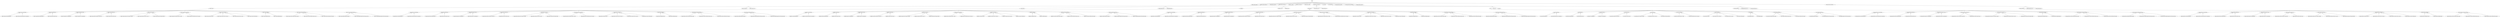 digraph G { 
rankdir = BT 
"BatteryUsage_weight" [shape = oval] 
AndRef0[shape = point] 
AndRef0->"BatteryUsage_LocationFinding"
"BatteryUsage_LocationFinding[GPS]"->AndRef0 [dir = none] 
AndRef1[shape = point] 
AndRef1->"BatteryUsage_LocationFinding"
"BatteryUsage_LocationFinding[radio triangulation]"->AndRef1 [dir = none] 
"BatteryUsage_LocationFinding" [shape = oval] 
AndRef2[shape = point] 
AndRef2->"BatteryUsage_FileSharing"
"BatteryUsage_FileSharing[OpenIntent]"->AndRef2 [dir = none] 
AndRef3[shape = point] 
AndRef3->"BatteryUsage_FileSharing"
"BatteryUsage_FileSharing[In house]"->AndRef3 [dir = none] 
"BatteryUsage_FileSharing" [shape = oval] 
AndRef4[shape = point] 
AndRef4->"BatteryUsage_ReportSyncing"
"BatteryUsage_ReportSyncing[Explicit]"->AndRef4 [dir = none] 
AndRef5[shape = point] 
AndRef5->"BatteryUsage_ReportSyncing"
"BatteryUsage_ReportSyncing[Implicit]"->AndRef5 [dir = none] 
"BatteryUsage_ReportSyncing" [shape = oval] 
AndRef6[shape = point] 
AndRef6->"BatteryUsage_ChatProtocol"
"BatteryUsage_ChatProtocol[XMPP (Open Fire)]"->AndRef6 [dir = none] 
AndRef7[shape = point] 
AndRef7->"BatteryUsage_ChatProtocol"
"BatteryUsage_ChatProtocol[In house]"->AndRef7 [dir = none] 
"BatteryUsage_ChatProtocol" [shape = oval] 
AndRef8[shape = point] 
AndRef8->"BatteryUsage_MapAccess"
"BatteryUsage_MapAccess[On Demand (Google)]"->AndRef8 [dir = none] 
AndRef9[shape = point] 
AndRef9->"BatteryUsage_MapAccess"
"BatteryUsage_MapAccess[Cache on server]"->AndRef9 [dir = none] 
AndRef10[shape = point] 
AndRef10->"BatteryUsage_MapAccess"
"BatteryUsage_MapAccess[Preloaded (ESRI)]"->AndRef10 [dir = none] 
"BatteryUsage_MapAccess" [shape = oval] 
AndRef11[shape = point] 
AndRef11->"BatteryUsage_HardwarePlatform"
"BatteryUsage_HardwarePlatform[Nexus I (HTC)]"->AndRef11 [dir = none] 
AndRef12[shape = point] 
AndRef12->"BatteryUsage_HardwarePlatform"
"BatteryUsage_HardwarePlatform[Droid (Motorola)]"->AndRef12 [dir = none] 
"BatteryUsage_HardwarePlatform" [shape = oval] 
AndRef13[shape = point] 
AndRef13->"BatteryUsage_Connectivity"
"BatteryUsage_Connectivity[Wifi]"->AndRef13 [dir = none] 
AndRef14[shape = point] 
AndRef14->"BatteryUsage_Connectivity"
"BatteryUsage_Connectivity[3G on Nexus I]"->AndRef14 [dir = none] 
AndRef15[shape = point] 
AndRef15->"BatteryUsage_Connectivity"
"BatteryUsage_Connectivity[3G on Droid]"->AndRef15 [dir = none] 
AndRef16[shape = point] 
AndRef16->"BatteryUsage_Connectivity"
"BatteryUsage_Connectivity[Bluetooth]"->AndRef16 [dir = none] 
"BatteryUsage_Connectivity" [shape = oval] 
AndRef17[shape = point] 
AndRef17->"BatteryUsage_DataBase"
"BatteryUsage_DataBase[MySQL]"->AndRef17 [dir = none] 
AndRef18[shape = point] 
AndRef18->"BatteryUsage_DataBase"
"BatteryUsage_DataBase[sqLite]"->AndRef18 [dir = none] 
"BatteryUsage_DataBase" [shape = oval] 
AndRef19[shape = point] 
AndRef19->"BatteryUsage_ArchitecturalPattern"
"BatteryUsage_ArchitecturalPattern[Peer-to-peer]"->AndRef19 [dir = none] 
AndRef20[shape = point] 
AndRef20->"BatteryUsage_ArchitecturalPattern"
"BatteryUsage_ArchitecturalPattern[Client-Server]"->AndRef20 [dir = none] 
AndRef21[shape = point] 
AndRef21->"BatteryUsage_ArchitecturalPattern"
"BatteryUsage_ArchitecturalPattern[Push-based]"->AndRef21 [dir = none] 
"BatteryUsage_ArchitecturalPattern" [shape = oval] 
AndRef22[shape = point] 
AndRef22->"BatteryUsage_DataExchangeFormat"
"BatteryUsage_DataExchangeFormat[XML]"->AndRef22 [dir = none] 
AndRef23[shape = point] 
AndRef23->"BatteryUsage_DataExchangeFormat"
"BatteryUsage_DataExchangeFormat[Compressed XML]"->AndRef23 [dir = none] 
AndRef24[shape = point] 
AndRef24->"BatteryUsage_DataExchangeFormat"
"BatteryUsage_DataExchangeFormat[Unformatted data]"->AndRef24 [dir = none] 
"BatteryUsage_DataExchangeFormat" [shape = oval] 
"BatteryUsage" [shape = oval] 
AndRef25[shape = point] 
AndRef25->"BatteryUsage"
"BatteryUsage_LocationFinding"->AndRef25 [dir = none] 
"BatteryUsage_FileSharing"->AndRef25 [dir = none] 
"BatteryUsage_ReportSyncing"->AndRef25 [dir = none] 
"BatteryUsage_ChatProtocol"->AndRef25 [dir = none] 
"BatteryUsage_MapAccess"->AndRef25 [dir = none] 
"BatteryUsage_HardwarePlatform"->AndRef25 [dir = none] 
"BatteryUsage_Connectivity"->AndRef25 [dir = none] 
"BatteryUsage_DataBase"->AndRef25 [dir = none] 
"BatteryUsage_ArchitecturalPattern"->AndRef25 [dir = none] 
"BatteryUsage_DataExchangeFormat"->AndRef25 [dir = none] 
"BatteryUsage_best" [shape = oval] 
"BatteryUsage_worst" [shape = oval] 
"BatteryUsage_Preference" [shape = oval] 
AndRef26[shape = point] 
AndRef26->"BatteryUsage_Preference"
"BatteryUsage"->AndRef26 [dir = none] 
"BatteryUsage_best"->AndRef26 [dir = none] 
"BatteryUsage_worst"->AndRef26 [dir = none] 
"ResponseTime_weight" [shape = oval] 
AndRef27[shape = point] 
AndRef27->"ResponseTime_LocationFinding"
"ResponseTime_LocationFinding[GPS]"->AndRef27 [dir = none] 
AndRef28[shape = point] 
AndRef28->"ResponseTime_LocationFinding"
"ResponseTime_LocationFinding[radio triangulation]"->AndRef28 [dir = none] 
"ResponseTime_LocationFinding" [shape = oval] 
AndRef29[shape = point] 
AndRef29->"ResponseTime_FileSharing"
"ResponseTime_FileSharing[OpenIntent]"->AndRef29 [dir = none] 
AndRef30[shape = point] 
AndRef30->"ResponseTime_FileSharing"
"ResponseTime_FileSharing[In house]"->AndRef30 [dir = none] 
"ResponseTime_FileSharing" [shape = oval] 
AndRef31[shape = point] 
AndRef31->"ResponseTime_ReportSyncing"
"ResponseTime_ReportSyncing[Explicit]"->AndRef31 [dir = none] 
AndRef32[shape = point] 
AndRef32->"ResponseTime_ReportSyncing"
"ResponseTime_ReportSyncing[Implicit]"->AndRef32 [dir = none] 
"ResponseTime_ReportSyncing" [shape = oval] 
AndRef33[shape = point] 
AndRef33->"ResponseTime_ChatProtocol"
"ResponseTime_ChatProtocol[XMPP (Open Fire)]"->AndRef33 [dir = none] 
AndRef34[shape = point] 
AndRef34->"ResponseTime_ChatProtocol"
"ResponseTime_ChatProtocol[In house]"->AndRef34 [dir = none] 
"ResponseTime_ChatProtocol" [shape = oval] 
AndRef35[shape = point] 
AndRef35->"ResponseTime_MapAccess"
"ResponseTime_MapAccess[On Demand (Google)]"->AndRef35 [dir = none] 
AndRef36[shape = point] 
AndRef36->"ResponseTime_MapAccess"
"ResponseTime_MapAccess[Cache on server]"->AndRef36 [dir = none] 
AndRef37[shape = point] 
AndRef37->"ResponseTime_MapAccess"
"ResponseTime_MapAccess[Preloaded (ESRI)]"->AndRef37 [dir = none] 
"ResponseTime_MapAccess" [shape = oval] 
AndRef38[shape = point] 
AndRef38->"ResponseTime_HardwarePlatform"
"ResponseTime_HardwarePlatform[Nexus I (HTC)]"->AndRef38 [dir = none] 
AndRef39[shape = point] 
AndRef39->"ResponseTime_HardwarePlatform"
"ResponseTime_HardwarePlatform[Droid (Motorola)]"->AndRef39 [dir = none] 
"ResponseTime_HardwarePlatform" [shape = oval] 
AndRef40[shape = point] 
AndRef40->"ResponseTime_Connectivity"
"ResponseTime_Connectivity[Wifi]"->AndRef40 [dir = none] 
AndRef41[shape = point] 
AndRef41->"ResponseTime_Connectivity"
"ResponseTime_Connectivity[3G on Nexus I]"->AndRef41 [dir = none] 
AndRef42[shape = point] 
AndRef42->"ResponseTime_Connectivity"
"ResponseTime_Connectivity[3G on Droid]"->AndRef42 [dir = none] 
AndRef43[shape = point] 
AndRef43->"ResponseTime_Connectivity"
"ResponseTime_Connectivity[Bluetooth]"->AndRef43 [dir = none] 
"ResponseTime_Connectivity" [shape = oval] 
AndRef44[shape = point] 
AndRef44->"ResponseTime_DataBase"
"ResponseTime_DataBase[MySQL]"->AndRef44 [dir = none] 
AndRef45[shape = point] 
AndRef45->"ResponseTime_DataBase"
"ResponseTime_DataBase[sqLite]"->AndRef45 [dir = none] 
"ResponseTime_DataBase" [shape = oval] 
AndRef46[shape = point] 
AndRef46->"ResponseTime_ArchitecturalPattern"
"ResponseTime_ArchitecturalPattern[Peer-to-peer]"->AndRef46 [dir = none] 
AndRef47[shape = point] 
AndRef47->"ResponseTime_ArchitecturalPattern"
"ResponseTime_ArchitecturalPattern[Client-Server]"->AndRef47 [dir = none] 
AndRef48[shape = point] 
AndRef48->"ResponseTime_ArchitecturalPattern"
"ResponseTime_ArchitecturalPattern[Push-based]"->AndRef48 [dir = none] 
"ResponseTime_ArchitecturalPattern" [shape = oval] 
AndRef49[shape = point] 
AndRef49->"ResponseTime_DataExchangeFormat"
"ResponseTime_DataExchangeFormat[XML]"->AndRef49 [dir = none] 
AndRef50[shape = point] 
AndRef50->"ResponseTime_DataExchangeFormat"
"ResponseTime_DataExchangeFormat[Compressed XML]"->AndRef50 [dir = none] 
AndRef51[shape = point] 
AndRef51->"ResponseTime_DataExchangeFormat"
"ResponseTime_DataExchangeFormat[Unformatted data]"->AndRef51 [dir = none] 
"ResponseTime_DataExchangeFormat" [shape = oval] 
"ResponseTime" [shape = oval] 
AndRef52[shape = point] 
AndRef52->"ResponseTime"
"ResponseTime_LocationFinding"->AndRef52 [dir = none] 
"ResponseTime_FileSharing"->AndRef52 [dir = none] 
"ResponseTime_ReportSyncing"->AndRef52 [dir = none] 
"ResponseTime_ChatProtocol"->AndRef52 [dir = none] 
"ResponseTime_MapAccess"->AndRef52 [dir = none] 
"ResponseTime_HardwarePlatform"->AndRef52 [dir = none] 
"ResponseTime_Connectivity"->AndRef52 [dir = none] 
"ResponseTime_DataBase"->AndRef52 [dir = none] 
"ResponseTime_ArchitecturalPattern"->AndRef52 [dir = none] 
"ResponseTime_DataExchangeFormat"->AndRef52 [dir = none] 
"ResponseTime_worst" [shape = oval] 
"ResponseTime_best" [shape = oval] 
"ResponseTime_Preference" [shape = oval] 
AndRef53[shape = point] 
AndRef53->"ResponseTime_Preference"
"ResponseTime"->AndRef53 [dir = none] 
"ResponseTime_worst"->AndRef53 [dir = none] 
"ResponseTime_best"->AndRef53 [dir = none] 
"Reliability_weight" [shape = oval] 
AndRef54[shape = point] 
AndRef54->"Reliability_LocationFinding"
"Reliability_LocationFinding[GPS]"->AndRef54 [dir = none] 
AndRef55[shape = point] 
AndRef55->"Reliability_LocationFinding"
"Reliability_LocationFinding[radio triangulation]"->AndRef55 [dir = none] 
"Reliability_LocationFinding" [shape = oval] 
AndRef56[shape = point] 
AndRef56->"Reliability_FileSharing"
"Reliability_FileSharing[OpenIntent]"->AndRef56 [dir = none] 
AndRef57[shape = point] 
AndRef57->"Reliability_FileSharing"
"Reliability_FileSharing[In house]"->AndRef57 [dir = none] 
"Reliability_FileSharing" [shape = oval] 
AndRef58[shape = point] 
AndRef58->"Reliability_ReportSyncing"
"Reliability_ReportSyncing[Explicit]"->AndRef58 [dir = none] 
AndRef59[shape = point] 
AndRef59->"Reliability_ReportSyncing"
"Reliability_ReportSyncing[Implicit]"->AndRef59 [dir = none] 
"Reliability_ReportSyncing" [shape = oval] 
AndRef60[shape = point] 
AndRef60->"Reliability_ChatProtocol"
"Reliability_ChatProtocol[XMPP (Open Fire)]"->AndRef60 [dir = none] 
AndRef61[shape = point] 
AndRef61->"Reliability_ChatProtocol"
"Reliability_ChatProtocol[In house]"->AndRef61 [dir = none] 
"Reliability_ChatProtocol" [shape = oval] 
AndRef62[shape = point] 
AndRef62->"Reliability_MapAccess"
"Reliability_MapAccess[On Demand (Google)]"->AndRef62 [dir = none] 
AndRef63[shape = point] 
AndRef63->"Reliability_MapAccess"
"Reliability_MapAccess[Cache on server]"->AndRef63 [dir = none] 
AndRef64[shape = point] 
AndRef64->"Reliability_MapAccess"
"Reliability_MapAccess[Preloaded (ESRI)]"->AndRef64 [dir = none] 
"Reliability_MapAccess" [shape = oval] 
AndRef65[shape = point] 
AndRef65->"Reliability_HardwarePlatform"
"Reliability_HardwarePlatform[Nexus I (HTC)]"->AndRef65 [dir = none] 
AndRef66[shape = point] 
AndRef66->"Reliability_HardwarePlatform"
"Reliability_HardwarePlatform[Droid (Motorola)]"->AndRef66 [dir = none] 
"Reliability_HardwarePlatform" [shape = oval] 
AndRef67[shape = point] 
AndRef67->"Reliability_Connectivity"
"Reliability_Connectivity[Wifi]"->AndRef67 [dir = none] 
AndRef68[shape = point] 
AndRef68->"Reliability_Connectivity"
"Reliability_Connectivity[3G on Nexus I]"->AndRef68 [dir = none] 
AndRef69[shape = point] 
AndRef69->"Reliability_Connectivity"
"Reliability_Connectivity[3G on Droid]"->AndRef69 [dir = none] 
AndRef70[shape = point] 
AndRef70->"Reliability_Connectivity"
"Reliability_Connectivity[Bluetooth]"->AndRef70 [dir = none] 
"Reliability_Connectivity" [shape = oval] 
AndRef71[shape = point] 
AndRef71->"Reliability_DataBase"
"Reliability_DataBase[MySQL]"->AndRef71 [dir = none] 
AndRef72[shape = point] 
AndRef72->"Reliability_DataBase"
"Reliability_DataBase[sqLite]"->AndRef72 [dir = none] 
"Reliability_DataBase" [shape = oval] 
AndRef73[shape = point] 
AndRef73->"Reliability_ArchitecturalPattern"
"Reliability_ArchitecturalPattern[Peer-to-peer]"->AndRef73 [dir = none] 
AndRef74[shape = point] 
AndRef74->"Reliability_ArchitecturalPattern"
"Reliability_ArchitecturalPattern[Client-Server]"->AndRef74 [dir = none] 
AndRef75[shape = point] 
AndRef75->"Reliability_ArchitecturalPattern"
"Reliability_ArchitecturalPattern[Push-based]"->AndRef75 [dir = none] 
"Reliability_ArchitecturalPattern" [shape = oval] 
AndRef76[shape = point] 
AndRef76->"Reliability_DataExchangeFormat"
"Reliability_DataExchangeFormat[XML]"->AndRef76 [dir = none] 
AndRef77[shape = point] 
AndRef77->"Reliability_DataExchangeFormat"
"Reliability_DataExchangeFormat[Compressed XML]"->AndRef77 [dir = none] 
AndRef78[shape = point] 
AndRef78->"Reliability_DataExchangeFormat"
"Reliability_DataExchangeFormat[Unformatted data]"->AndRef78 [dir = none] 
"Reliability_DataExchangeFormat" [shape = oval] 
"Reliability" [shape = oval] 
AndRef79[shape = point] 
AndRef79->"Reliability"
"Reliability_LocationFinding"->AndRef79 [dir = none] 
"Reliability_FileSharing"->AndRef79 [dir = none] 
"Reliability_ReportSyncing"->AndRef79 [dir = none] 
"Reliability_ChatProtocol"->AndRef79 [dir = none] 
"Reliability_MapAccess"->AndRef79 [dir = none] 
"Reliability_HardwarePlatform"->AndRef79 [dir = none] 
"Reliability_Connectivity"->AndRef79 [dir = none] 
"Reliability_DataBase"->AndRef79 [dir = none] 
"Reliability_ArchitecturalPattern"->AndRef79 [dir = none] 
"Reliability_DataExchangeFormat"->AndRef79 [dir = none] 
"Reliability_worst" [shape = oval] 
"Reliability_best" [shape = oval] 
"Reliability_Preference" [shape = oval] 
AndRef80[shape = point] 
AndRef80->"Reliability_Preference"
"Reliability"->AndRef80 [dir = none] 
"Reliability_worst"->AndRef80 [dir = none] 
"Reliability_best"->AndRef80 [dir = none] 
"RampUpTime_weight" [shape = oval] 
AndRef81[shape = point] 
AndRef81->"RampUpTime_LocationFinding"
"RampUpTime_LocationFinding[GPS]"->AndRef81 [dir = none] 
AndRef82[shape = point] 
AndRef82->"RampUpTime_LocationFinding"
"RampUpTime_LocationFinding[radio triangulation]"->AndRef82 [dir = none] 
"RampUpTime_LocationFinding" [shape = oval] 
AndRef83[shape = point] 
AndRef83->"RampUpTime_FileSharing"
"RampUpTime_FileSharing[OpenIntent]"->AndRef83 [dir = none] 
AndRef84[shape = point] 
AndRef84->"RampUpTime_FileSharing"
"RampUpTime_FileSharing[In house]"->AndRef84 [dir = none] 
"RampUpTime_FileSharing" [shape = oval] 
AndRef85[shape = point] 
AndRef85->"RampUpTime_ReportSyncing"
"RampUpTime_ReportSyncing[Explicit]"->AndRef85 [dir = none] 
AndRef86[shape = point] 
AndRef86->"RampUpTime_ReportSyncing"
"RampUpTime_ReportSyncing[Implicit]"->AndRef86 [dir = none] 
"RampUpTime_ReportSyncing" [shape = oval] 
AndRef87[shape = point] 
AndRef87->"RampUpTime_ChatProtocol"
"RampUpTime_ChatProtocol[XMPP (Open Fire)]"->AndRef87 [dir = none] 
AndRef88[shape = point] 
AndRef88->"RampUpTime_ChatProtocol"
"RampUpTime_ChatProtocol[In house]"->AndRef88 [dir = none] 
"RampUpTime_ChatProtocol" [shape = oval] 
AndRef89[shape = point] 
AndRef89->"RampUpTime_MapAccess"
"RampUpTime_MapAccess[On Demand (Google)]"->AndRef89 [dir = none] 
AndRef90[shape = point] 
AndRef90->"RampUpTime_MapAccess"
"RampUpTime_MapAccess[Cache on server]"->AndRef90 [dir = none] 
AndRef91[shape = point] 
AndRef91->"RampUpTime_MapAccess"
"RampUpTime_MapAccess[Preloaded (ESRI)]"->AndRef91 [dir = none] 
"RampUpTime_MapAccess" [shape = oval] 
AndRef92[shape = point] 
AndRef92->"RampUpTime_HardwarePlatform"
"RampUpTime_HardwarePlatform[Nexus I (HTC)]"->AndRef92 [dir = none] 
AndRef93[shape = point] 
AndRef93->"RampUpTime_HardwarePlatform"
"RampUpTime_HardwarePlatform[Droid (Motorola)]"->AndRef93 [dir = none] 
"RampUpTime_HardwarePlatform" [shape = oval] 
AndRef94[shape = point] 
AndRef94->"RampUpTime_Connectivity"
"RampUpTime_Connectivity[Wifi]"->AndRef94 [dir = none] 
AndRef95[shape = point] 
AndRef95->"RampUpTime_Connectivity"
"RampUpTime_Connectivity[3G on Nexus I]"->AndRef95 [dir = none] 
AndRef96[shape = point] 
AndRef96->"RampUpTime_Connectivity"
"RampUpTime_Connectivity[3G on Droid]"->AndRef96 [dir = none] 
AndRef97[shape = point] 
AndRef97->"RampUpTime_Connectivity"
"RampUpTime_Connectivity[Bluetooth]"->AndRef97 [dir = none] 
"RampUpTime_Connectivity" [shape = oval] 
AndRef98[shape = point] 
AndRef98->"RampUpTime_DataBase"
"RampUpTime_DataBase[MySQL]"->AndRef98 [dir = none] 
AndRef99[shape = point] 
AndRef99->"RampUpTime_DataBase"
"RampUpTime_DataBase[sqLite]"->AndRef99 [dir = none] 
"RampUpTime_DataBase" [shape = oval] 
AndRef100[shape = point] 
AndRef100->"RampUpTime_ArchitecturalPattern"
"RampUpTime_ArchitecturalPattern[Peer-to-peer]"->AndRef100 [dir = none] 
AndRef101[shape = point] 
AndRef101->"RampUpTime_ArchitecturalPattern"
"RampUpTime_ArchitecturalPattern[Client-Server]"->AndRef101 [dir = none] 
AndRef102[shape = point] 
AndRef102->"RampUpTime_ArchitecturalPattern"
"RampUpTime_ArchitecturalPattern[Push-based]"->AndRef102 [dir = none] 
"RampUpTime_ArchitecturalPattern" [shape = oval] 
AndRef103[shape = point] 
AndRef103->"RampUpTime_DataExchangeFormat"
"RampUpTime_DataExchangeFormat[XML]"->AndRef103 [dir = none] 
AndRef104[shape = point] 
AndRef104->"RampUpTime_DataExchangeFormat"
"RampUpTime_DataExchangeFormat[Compressed XML]"->AndRef104 [dir = none] 
AndRef105[shape = point] 
AndRef105->"RampUpTime_DataExchangeFormat"
"RampUpTime_DataExchangeFormat[Unformatted data]"->AndRef105 [dir = none] 
"RampUpTime_DataExchangeFormat" [shape = oval] 
"RampUpTime" [shape = oval] 
AndRef106[shape = point] 
AndRef106->"RampUpTime"
"RampUpTime_LocationFinding"->AndRef106 [dir = none] 
"RampUpTime_FileSharing"->AndRef106 [dir = none] 
"RampUpTime_ReportSyncing"->AndRef106 [dir = none] 
"RampUpTime_ChatProtocol"->AndRef106 [dir = none] 
"RampUpTime_MapAccess"->AndRef106 [dir = none] 
"RampUpTime_HardwarePlatform"->AndRef106 [dir = none] 
"RampUpTime_Connectivity"->AndRef106 [dir = none] 
"RampUpTime_DataBase"->AndRef106 [dir = none] 
"RampUpTime_ArchitecturalPattern"->AndRef106 [dir = none] 
"RampUpTime_DataExchangeFormat"->AndRef106 [dir = none] 
"RampUpTime_worst" [shape = oval] 
"RampUpTime_best" [shape = oval] 
"RampUpTime_Preference" [shape = oval] 
AndRef107[shape = point] 
AndRef107->"RampUpTime_Preference"
"RampUpTime"->AndRef107 [dir = none] 
"RampUpTime_worst"->AndRef107 [dir = none] 
"RampUpTime_best"->AndRef107 [dir = none] 
"Cost_weight" [shape = oval] 
AndRef108[shape = point] 
AndRef108->"Cost_LocationFinding"
"Cost_LocationFinding[GPS]"->AndRef108 [dir = none] 
AndRef109[shape = point] 
AndRef109->"Cost_LocationFinding"
"Cost_LocationFinding[radio triangulation]"->AndRef109 [dir = none] 
"Cost_LocationFinding" [shape = oval] 
AndRef110[shape = point] 
AndRef110->"Cost_FileSharing"
"Cost_FileSharing[OpenIntent]"->AndRef110 [dir = none] 
AndRef111[shape = point] 
AndRef111->"Cost_FileSharing"
"Cost_FileSharing[In house]"->AndRef111 [dir = none] 
"Cost_FileSharing" [shape = oval] 
AndRef112[shape = point] 
AndRef112->"Cost_ReportSyncing"
"Cost_ReportSyncing[Explicit]"->AndRef112 [dir = none] 
AndRef113[shape = point] 
AndRef113->"Cost_ReportSyncing"
"Cost_ReportSyncing[Implicit]"->AndRef113 [dir = none] 
"Cost_ReportSyncing" [shape = oval] 
AndRef114[shape = point] 
AndRef114->"Cost_ChatProtocol"
"Cost_ChatProtocol[XMPP (Open Fire)]"->AndRef114 [dir = none] 
AndRef115[shape = point] 
AndRef115->"Cost_ChatProtocol"
"Cost_ChatProtocol[In house]"->AndRef115 [dir = none] 
"Cost_ChatProtocol" [shape = oval] 
AndRef116[shape = point] 
AndRef116->"Cost_MapAccess"
"Cost_MapAccess[On Demand (Google)]"->AndRef116 [dir = none] 
AndRef117[shape = point] 
AndRef117->"Cost_MapAccess"
"Cost_MapAccess[Cache on server]"->AndRef117 [dir = none] 
AndRef118[shape = point] 
AndRef118->"Cost_MapAccess"
"Cost_MapAccess[Preloaded (ESRI)]"->AndRef118 [dir = none] 
"Cost_MapAccess" [shape = oval] 
AndRef119[shape = point] 
AndRef119->"Cost_HardwarePlatform"
"Cost_HardwarePlatform[Nexus I (HTC)]"->AndRef119 [dir = none] 
AndRef120[shape = point] 
AndRef120->"Cost_HardwarePlatform"
"Cost_HardwarePlatform[Droid (Motorola)]"->AndRef120 [dir = none] 
"Cost_HardwarePlatform" [shape = oval] 
AndRef121[shape = point] 
AndRef121->"Cost_Connectivity"
"Cost_Connectivity[Wifi]"->AndRef121 [dir = none] 
AndRef122[shape = point] 
AndRef122->"Cost_Connectivity"
"Cost_Connectivity[3G on Nexus I]"->AndRef122 [dir = none] 
AndRef123[shape = point] 
AndRef123->"Cost_Connectivity"
"Cost_Connectivity[3G on Droid]"->AndRef123 [dir = none] 
AndRef124[shape = point] 
AndRef124->"Cost_Connectivity"
"Cost_Connectivity[Bluetooth]"->AndRef124 [dir = none] 
"Cost_Connectivity" [shape = oval] 
AndRef125[shape = point] 
AndRef125->"Cost_DataBase"
"Cost_DataBase[MySQL]"->AndRef125 [dir = none] 
AndRef126[shape = point] 
AndRef126->"Cost_DataBase"
"Cost_DataBase[sqLite]"->AndRef126 [dir = none] 
"Cost_DataBase" [shape = oval] 
AndRef127[shape = point] 
AndRef127->"Cost_ArchitecturalPattern"
"Cost_ArchitecturalPattern[Peer-to-peer]"->AndRef127 [dir = none] 
AndRef128[shape = point] 
AndRef128->"Cost_ArchitecturalPattern"
"Cost_ArchitecturalPattern[Client-Server]"->AndRef128 [dir = none] 
AndRef129[shape = point] 
AndRef129->"Cost_ArchitecturalPattern"
"Cost_ArchitecturalPattern[Push-based]"->AndRef129 [dir = none] 
"Cost_ArchitecturalPattern" [shape = oval] 
AndRef130[shape = point] 
AndRef130->"Cost_DataExchangeFormat"
"Cost_DataExchangeFormat[XML]"->AndRef130 [dir = none] 
AndRef131[shape = point] 
AndRef131->"Cost_DataExchangeFormat"
"Cost_DataExchangeFormat[Compressed XML]"->AndRef131 [dir = none] 
AndRef132[shape = point] 
AndRef132->"Cost_DataExchangeFormat"
"Cost_DataExchangeFormat[Unformatted data]"->AndRef132 [dir = none] 
"Cost_DataExchangeFormat" [shape = oval] 
"Cost" [shape = oval] 
AndRef133[shape = point] 
AndRef133->"Cost"
"Cost_LocationFinding"->AndRef133 [dir = none] 
"Cost_FileSharing"->AndRef133 [dir = none] 
"Cost_ReportSyncing"->AndRef133 [dir = none] 
"Cost_ChatProtocol"->AndRef133 [dir = none] 
"Cost_MapAccess"->AndRef133 [dir = none] 
"Cost_HardwarePlatform"->AndRef133 [dir = none] 
"Cost_Connectivity"->AndRef133 [dir = none] 
"Cost_DataBase"->AndRef133 [dir = none] 
"Cost_ArchitecturalPattern"->AndRef133 [dir = none] 
"Cost_DataExchangeFormat"->AndRef133 [dir = none] 
"Cost_worst" [shape = oval] 
"Cost_best" [shape = oval] 
"Cost_Preference" [shape = oval] 
AndRef134[shape = point] 
AndRef134->"Cost_Preference"
"Cost"->AndRef134 [dir = none] 
"Cost_worst"->AndRef134 [dir = none] 
"Cost_best"->AndRef134 [dir = none] 
"DevelopmentTime_weight" [shape = oval] 
AndRef135[shape = point] 
AndRef135->"DevelopmentTime_LocationFinding"
"DevelopmentTime_LocationFinding[GPS]"->AndRef135 [dir = none] 
AndRef136[shape = point] 
AndRef136->"DevelopmentTime_LocationFinding"
"DevelopmentTime_LocationFinding[radio triangulation]"->AndRef136 [dir = none] 
"DevelopmentTime_LocationFinding" [shape = oval] 
AndRef137[shape = point] 
AndRef137->"DevelopmentTime_FileSharing"
"DevelopmentTime_FileSharing[OpenIntent]"->AndRef137 [dir = none] 
AndRef138[shape = point] 
AndRef138->"DevelopmentTime_FileSharing"
"DevelopmentTime_FileSharing[In house]"->AndRef138 [dir = none] 
"DevelopmentTime_FileSharing" [shape = oval] 
AndRef139[shape = point] 
AndRef139->"DevelopmentTime_ReportSyncing"
"DevelopmentTime_ReportSyncing[Explicit]"->AndRef139 [dir = none] 
AndRef140[shape = point] 
AndRef140->"DevelopmentTime_ReportSyncing"
"DevelopmentTime_ReportSyncing[Implicit]"->AndRef140 [dir = none] 
"DevelopmentTime_ReportSyncing" [shape = oval] 
AndRef141[shape = point] 
AndRef141->"DevelopmentTime_ChatProtocol"
"DevelopmentTime_ChatProtocol[XMPP (Open Fire)]"->AndRef141 [dir = none] 
AndRef142[shape = point] 
AndRef142->"DevelopmentTime_ChatProtocol"
"DevelopmentTime_ChatProtocol[In house]"->AndRef142 [dir = none] 
"DevelopmentTime_ChatProtocol" [shape = oval] 
AndRef143[shape = point] 
AndRef143->"DevelopmentTime_MapAccess"
"DevelopmentTime_MapAccess[On Demand (Google)]"->AndRef143 [dir = none] 
AndRef144[shape = point] 
AndRef144->"DevelopmentTime_MapAccess"
"DevelopmentTime_MapAccess[Cache on server]"->AndRef144 [dir = none] 
AndRef145[shape = point] 
AndRef145->"DevelopmentTime_MapAccess"
"DevelopmentTime_MapAccess[Preloaded (ESRI)]"->AndRef145 [dir = none] 
"DevelopmentTime_MapAccess" [shape = oval] 
AndRef146[shape = point] 
AndRef146->"DevelopmentTime_DataBase"
"DevelopmentTime_DataBase[MySQL]"->AndRef146 [dir = none] 
AndRef147[shape = point] 
AndRef147->"DevelopmentTime_DataBase"
"DevelopmentTime_DataBase[sqLite]"->AndRef147 [dir = none] 
"DevelopmentTime_DataBase" [shape = oval] 
AndRef148[shape = point] 
AndRef148->"DevelopmentTime_ArchitecturalPattern"
"DevelopmentTime_ArchitecturalPattern[Peer-to-peer]"->AndRef148 [dir = none] 
AndRef149[shape = point] 
AndRef149->"DevelopmentTime_ArchitecturalPattern"
"DevelopmentTime_ArchitecturalPattern[Client-Server]"->AndRef149 [dir = none] 
AndRef150[shape = point] 
AndRef150->"DevelopmentTime_ArchitecturalPattern"
"DevelopmentTime_ArchitecturalPattern[Push-based]"->AndRef150 [dir = none] 
"DevelopmentTime_ArchitecturalPattern" [shape = oval] 
AndRef151[shape = point] 
AndRef151->"DevelopmentTime_DataExchangeFormat"
"DevelopmentTime_DataExchangeFormat[XML]"->AndRef151 [dir = none] 
AndRef152[shape = point] 
AndRef152->"DevelopmentTime_DataExchangeFormat"
"DevelopmentTime_DataExchangeFormat[Compressed XML]"->AndRef152 [dir = none] 
AndRef153[shape = point] 
AndRef153->"DevelopmentTime_DataExchangeFormat"
"DevelopmentTime_DataExchangeFormat[Unformatted data]"->AndRef153 [dir = none] 
"DevelopmentTime_DataExchangeFormat" [shape = oval] 
"DevelopmentTime" [shape = oval] 
AndRef154[shape = point] 
AndRef154->"DevelopmentTime"
"DevelopmentTime_LocationFinding"->AndRef154 [dir = none] 
"DevelopmentTime_FileSharing"->AndRef154 [dir = none] 
"DevelopmentTime_ReportSyncing"->AndRef154 [dir = none] 
"DevelopmentTime_ChatProtocol"->AndRef154 [dir = none] 
"DevelopmentTime_MapAccess"->AndRef154 [dir = none] 
"DevelopmentTime_DataBase"->AndRef154 [dir = none] 
"DevelopmentTime_ArchitecturalPattern"->AndRef154 [dir = none] 
"DevelopmentTime_DataExchangeFormat"->AndRef154 [dir = none] 
"DevelopmentTime_worst" [shape = oval] 
"DevelopmentTime_best" [shape = oval] 
"DevelopmentTime_Preference" [shape = oval] 
AndRef155[shape = point] 
AndRef155->"DevelopmentTime_Preference"
"DevelopmentTime"->AndRef155 [dir = none] 
"DevelopmentTime_worst"->AndRef155 [dir = none] 
"DevelopmentTime_best"->AndRef155 [dir = none] 
"DeploymentTime_weight" [shape = oval] 
AndRef156[shape = point] 
AndRef156->"DeploymentTime_LocationFinding"
"DeploymentTime_LocationFinding[GPS]"->AndRef156 [dir = none] 
AndRef157[shape = point] 
AndRef157->"DeploymentTime_LocationFinding"
"DeploymentTime_LocationFinding[radio triangulation]"->AndRef157 [dir = none] 
"DeploymentTime_LocationFinding" [shape = oval] 
AndRef158[shape = point] 
AndRef158->"DeploymentTime_FileSharing"
"DeploymentTime_FileSharing[OpenIntent]"->AndRef158 [dir = none] 
AndRef159[shape = point] 
AndRef159->"DeploymentTime_FileSharing"
"DeploymentTime_FileSharing[In house]"->AndRef159 [dir = none] 
"DeploymentTime_FileSharing" [shape = oval] 
AndRef160[shape = point] 
AndRef160->"DeploymentTime_ReportSyncing"
"DeploymentTime_ReportSyncing[Explicit]"->AndRef160 [dir = none] 
AndRef161[shape = point] 
AndRef161->"DeploymentTime_ReportSyncing"
"DeploymentTime_ReportSyncing[Implicit]"->AndRef161 [dir = none] 
"DeploymentTime_ReportSyncing" [shape = oval] 
AndRef162[shape = point] 
AndRef162->"DeploymentTime_ChatProtocol"
"DeploymentTime_ChatProtocol[XMPP (Open Fire)]"->AndRef162 [dir = none] 
AndRef163[shape = point] 
AndRef163->"DeploymentTime_ChatProtocol"
"DeploymentTime_ChatProtocol[In house]"->AndRef163 [dir = none] 
"DeploymentTime_ChatProtocol" [shape = oval] 
AndRef164[shape = point] 
AndRef164->"DeploymentTime_MapAccess"
"DeploymentTime_MapAccess[On Demand (Google)]"->AndRef164 [dir = none] 
AndRef165[shape = point] 
AndRef165->"DeploymentTime_MapAccess"
"DeploymentTime_MapAccess[Cache on server]"->AndRef165 [dir = none] 
AndRef166[shape = point] 
AndRef166->"DeploymentTime_MapAccess"
"DeploymentTime_MapAccess[Preloaded (ESRI)]"->AndRef166 [dir = none] 
"DeploymentTime_MapAccess" [shape = oval] 
AndRef167[shape = point] 
AndRef167->"DeploymentTime_Connectivity"
"DeploymentTime_Connectivity[Wifi]"->AndRef167 [dir = none] 
AndRef168[shape = point] 
AndRef168->"DeploymentTime_Connectivity"
"DeploymentTime_Connectivity[3G on Nexus I]"->AndRef168 [dir = none] 
AndRef169[shape = point] 
AndRef169->"DeploymentTime_Connectivity"
"DeploymentTime_Connectivity[3G on Droid]"->AndRef169 [dir = none] 
AndRef170[shape = point] 
AndRef170->"DeploymentTime_Connectivity"
"DeploymentTime_Connectivity[Bluetooth]"->AndRef170 [dir = none] 
"DeploymentTime_Connectivity" [shape = oval] 
AndRef171[shape = point] 
AndRef171->"DeploymentTime_DataBase"
"DeploymentTime_DataBase[MySQL]"->AndRef171 [dir = none] 
AndRef172[shape = point] 
AndRef172->"DeploymentTime_DataBase"
"DeploymentTime_DataBase[sqLite]"->AndRef172 [dir = none] 
"DeploymentTime_DataBase" [shape = oval] 
AndRef173[shape = point] 
AndRef173->"DeploymentTime_ArchitecturalPattern"
"DeploymentTime_ArchitecturalPattern[Peer-to-peer]"->AndRef173 [dir = none] 
AndRef174[shape = point] 
AndRef174->"DeploymentTime_ArchitecturalPattern"
"DeploymentTime_ArchitecturalPattern[Client-Server]"->AndRef174 [dir = none] 
AndRef175[shape = point] 
AndRef175->"DeploymentTime_ArchitecturalPattern"
"DeploymentTime_ArchitecturalPattern[Push-based]"->AndRef175 [dir = none] 
"DeploymentTime_ArchitecturalPattern" [shape = oval] 
"DeploymentTime" [shape = oval] 
AndRef176[shape = point] 
AndRef176->"DeploymentTime"
"DeploymentTime_LocationFinding"->AndRef176 [dir = none] 
"DeploymentTime_FileSharing"->AndRef176 [dir = none] 
"DeploymentTime_ReportSyncing"->AndRef176 [dir = none] 
"DeploymentTime_ChatProtocol"->AndRef176 [dir = none] 
"DeploymentTime_MapAccess"->AndRef176 [dir = none] 
"DeploymentTime_Connectivity"->AndRef176 [dir = none] 
"DeploymentTime_DataBase"->AndRef176 [dir = none] 
"DeploymentTime_ArchitecturalPattern"->AndRef176 [dir = none] 
"DeploymentTime_worst" [shape = oval] 
"DeploymentTime_best" [shape = oval] 
"DeploymentTime_Preference" [shape = oval] 
AndRef177[shape = point] 
AndRef177->"DeploymentTime_Preference"
"DeploymentTime"->AndRef177 [dir = none] 
"DeploymentTime_worst"->AndRef177 [dir = none] 
"DeploymentTime_best"->AndRef177 [dir = none] 
"NB" [shape = oval] 
AndRef178[shape = point] 
AndRef178->"NB"
"BatteryUsage_weight"->AndRef178 [dir = none] 
"BatteryUsage_Preference"->AndRef178 [dir = none] 
"ResponseTime_weight"->AndRef178 [dir = none] 
"ResponseTime_Preference"->AndRef178 [dir = none] 
"Reliability_weight"->AndRef178 [dir = none] 
"Reliability_Preference"->AndRef178 [dir = none] 
"RampUpTime_weight"->AndRef178 [dir = none] 
"RampUpTime_Preference"->AndRef178 [dir = none] 
"Cost_weight"->AndRef178 [dir = none] 
"Cost_Preference"->AndRef178 [dir = none] 
"DevelopmentTime_weight"->AndRef178 [dir = none] 
"DevelopmentTime_Preference"->AndRef178 [dir = none] 
"DeploymentTime_weight"->AndRef178 [dir = none] 
"DeploymentTime_Preference"->AndRef178 [dir = none] 
}
